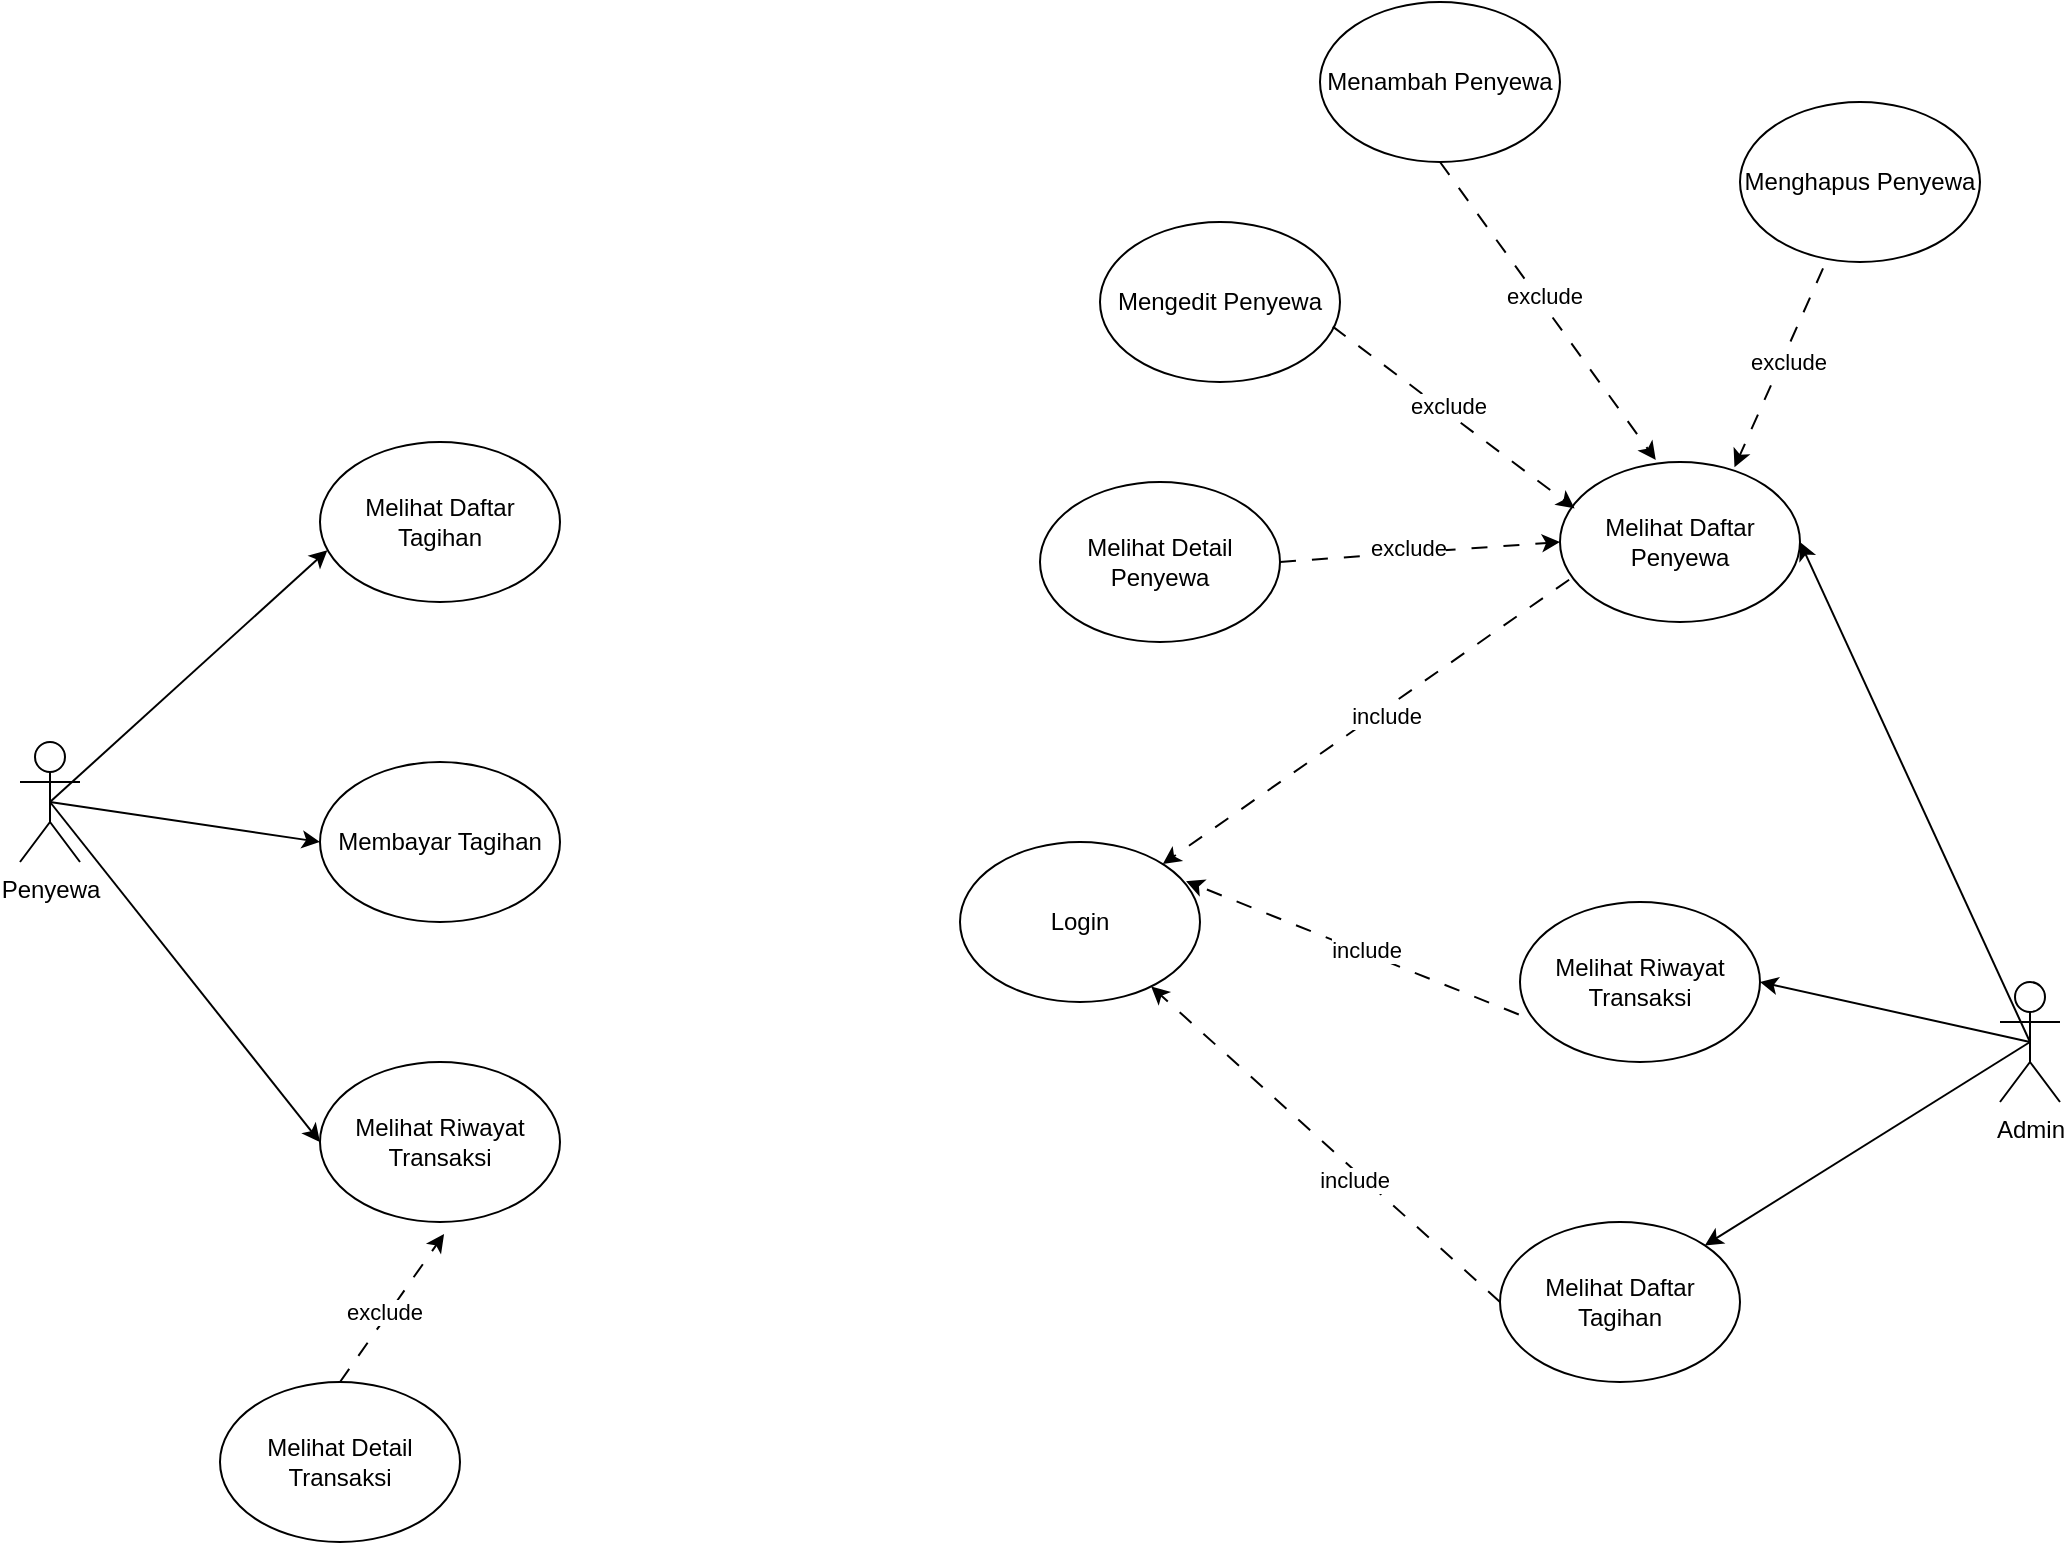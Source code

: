 <mxfile version="23.1.5" type="github">
  <diagram name="Halaman-1" id="odqo5G6KU87LUE8fHCEU">
    <mxGraphModel dx="1436" dy="853" grid="1" gridSize="10" guides="1" tooltips="1" connect="1" arrows="1" fold="1" page="1" pageScale="1" pageWidth="1169" pageHeight="827" math="0" shadow="0">
      <root>
        <mxCell id="0" />
        <mxCell id="1" parent="0" />
        <mxCell id="24-caCGKZ3hmqMoE8zOM-1" value="Admin" style="shape=umlActor;verticalLabelPosition=bottom;verticalAlign=top;html=1;outlineConnect=0;" vertex="1" parent="1">
          <mxGeometry x="1080" y="500" width="30" height="60" as="geometry" />
        </mxCell>
        <mxCell id="24-caCGKZ3hmqMoE8zOM-2" value="Penyewa" style="shape=umlActor;verticalLabelPosition=bottom;verticalAlign=top;html=1;outlineConnect=0;" vertex="1" parent="1">
          <mxGeometry x="90" y="380" width="30" height="60" as="geometry" />
        </mxCell>
        <mxCell id="24-caCGKZ3hmqMoE8zOM-4" value="Login" style="ellipse;whiteSpace=wrap;html=1;" vertex="1" parent="1">
          <mxGeometry x="560" y="430" width="120" height="80" as="geometry" />
        </mxCell>
        <mxCell id="24-caCGKZ3hmqMoE8zOM-5" value="Melihat Daftar Penyewa" style="ellipse;whiteSpace=wrap;html=1;" vertex="1" parent="1">
          <mxGeometry x="860" y="240" width="120" height="80" as="geometry" />
        </mxCell>
        <mxCell id="24-caCGKZ3hmqMoE8zOM-6" value="Melihat Riwayat Transaksi" style="ellipse;whiteSpace=wrap;html=1;" vertex="1" parent="1">
          <mxGeometry x="840" y="460" width="120" height="80" as="geometry" />
        </mxCell>
        <mxCell id="24-caCGKZ3hmqMoE8zOM-7" value="Melihat Daftar Tagihan" style="ellipse;whiteSpace=wrap;html=1;" vertex="1" parent="1">
          <mxGeometry x="830" y="620" width="120" height="80" as="geometry" />
        </mxCell>
        <mxCell id="24-caCGKZ3hmqMoE8zOM-11" value="" style="endArrow=classic;html=1;rounded=0;entryX=1;entryY=0.5;entryDx=0;entryDy=0;exitX=0.5;exitY=0.5;exitDx=0;exitDy=0;exitPerimeter=0;" edge="1" parent="1" source="24-caCGKZ3hmqMoE8zOM-1" target="24-caCGKZ3hmqMoE8zOM-5">
          <mxGeometry width="50" height="50" relative="1" as="geometry">
            <mxPoint x="1070" y="540" as="sourcePoint" />
            <mxPoint x="960" y="550" as="targetPoint" />
          </mxGeometry>
        </mxCell>
        <mxCell id="24-caCGKZ3hmqMoE8zOM-12" value="" style="endArrow=classic;html=1;rounded=0;entryX=1;entryY=0.5;entryDx=0;entryDy=0;exitX=0.5;exitY=0.5;exitDx=0;exitDy=0;exitPerimeter=0;" edge="1" parent="1" source="24-caCGKZ3hmqMoE8zOM-1" target="24-caCGKZ3hmqMoE8zOM-6">
          <mxGeometry width="50" height="50" relative="1" as="geometry">
            <mxPoint x="1105" y="540" as="sourcePoint" />
            <mxPoint x="896" y="562" as="targetPoint" />
          </mxGeometry>
        </mxCell>
        <mxCell id="24-caCGKZ3hmqMoE8zOM-13" value="" style="endArrow=classic;html=1;rounded=0;entryX=1;entryY=0;entryDx=0;entryDy=0;exitX=0.5;exitY=0.5;exitDx=0;exitDy=0;exitPerimeter=0;" edge="1" parent="1" source="24-caCGKZ3hmqMoE8zOM-1" target="24-caCGKZ3hmqMoE8zOM-7">
          <mxGeometry width="50" height="50" relative="1" as="geometry">
            <mxPoint x="1105" y="540" as="sourcePoint" />
            <mxPoint x="892" y="632" as="targetPoint" />
          </mxGeometry>
        </mxCell>
        <mxCell id="24-caCGKZ3hmqMoE8zOM-14" value="" style="endArrow=classic;html=1;rounded=0;entryX=0.942;entryY=0.245;entryDx=0;entryDy=0;exitX=-0.005;exitY=0.703;exitDx=0;exitDy=0;dashed=1;dashPattern=8 8;entryPerimeter=0;exitPerimeter=0;" edge="1" parent="1" source="24-caCGKZ3hmqMoE8zOM-6" target="24-caCGKZ3hmqMoE8zOM-4">
          <mxGeometry width="50" height="50" relative="1" as="geometry">
            <mxPoint x="630" y="600" as="sourcePoint" />
            <mxPoint x="680" y="550" as="targetPoint" />
          </mxGeometry>
        </mxCell>
        <mxCell id="24-caCGKZ3hmqMoE8zOM-17" value="include" style="edgeLabel;html=1;align=center;verticalAlign=middle;resizable=0;points=[];" vertex="1" connectable="0" parent="24-caCGKZ3hmqMoE8zOM-14">
          <mxGeometry x="-0.057" y="-1" relative="1" as="geometry">
            <mxPoint x="1" as="offset" />
          </mxGeometry>
        </mxCell>
        <mxCell id="24-caCGKZ3hmqMoE8zOM-15" value="" style="endArrow=classic;html=1;rounded=0;exitX=0.038;exitY=0.736;exitDx=0;exitDy=0;dashed=1;dashPattern=8 8;exitPerimeter=0;" edge="1" parent="1" source="24-caCGKZ3hmqMoE8zOM-5" target="24-caCGKZ3hmqMoE8zOM-4">
          <mxGeometry width="50" height="50" relative="1" as="geometry">
            <mxPoint x="760" y="420" as="sourcePoint" />
            <mxPoint x="592" y="652" as="targetPoint" />
          </mxGeometry>
        </mxCell>
        <mxCell id="24-caCGKZ3hmqMoE8zOM-19" value="include" style="edgeLabel;html=1;align=center;verticalAlign=middle;resizable=0;points=[];" vertex="1" connectable="0" parent="24-caCGKZ3hmqMoE8zOM-15">
          <mxGeometry x="-0.081" y="3" relative="1" as="geometry">
            <mxPoint as="offset" />
          </mxGeometry>
        </mxCell>
        <mxCell id="24-caCGKZ3hmqMoE8zOM-16" value="" style="endArrow=classic;html=1;rounded=0;exitX=0;exitY=0.5;exitDx=0;exitDy=0;dashed=1;dashPattern=8 8;" edge="1" parent="1" source="24-caCGKZ3hmqMoE8zOM-7" target="24-caCGKZ3hmqMoE8zOM-4">
          <mxGeometry width="50" height="50" relative="1" as="geometry">
            <mxPoint x="760" y="550" as="sourcePoint" />
            <mxPoint x="602" y="662" as="targetPoint" />
          </mxGeometry>
        </mxCell>
        <mxCell id="24-caCGKZ3hmqMoE8zOM-20" value="include" style="edgeLabel;html=1;align=center;verticalAlign=middle;resizable=0;points=[];" vertex="1" connectable="0" parent="24-caCGKZ3hmqMoE8zOM-16">
          <mxGeometry x="-0.186" y="4" relative="1" as="geometry">
            <mxPoint as="offset" />
          </mxGeometry>
        </mxCell>
        <mxCell id="24-caCGKZ3hmqMoE8zOM-21" value="Menambah Penyewa" style="ellipse;whiteSpace=wrap;html=1;" vertex="1" parent="1">
          <mxGeometry x="740" y="10" width="120" height="80" as="geometry" />
        </mxCell>
        <mxCell id="24-caCGKZ3hmqMoE8zOM-22" value="Menghapus Penyewa" style="ellipse;whiteSpace=wrap;html=1;" vertex="1" parent="1">
          <mxGeometry x="950" y="60" width="120" height="80" as="geometry" />
        </mxCell>
        <mxCell id="24-caCGKZ3hmqMoE8zOM-25" value="Mengedit Penyewa" style="ellipse;whiteSpace=wrap;html=1;" vertex="1" parent="1">
          <mxGeometry x="630" y="120" width="120" height="80" as="geometry" />
        </mxCell>
        <mxCell id="24-caCGKZ3hmqMoE8zOM-26" value="" style="endArrow=classic;html=1;rounded=0;exitX=0.5;exitY=1;exitDx=0;exitDy=0;dashed=1;dashPattern=8 8;entryX=0.399;entryY=-0.013;entryDx=0;entryDy=0;entryPerimeter=0;" edge="1" parent="1" source="24-caCGKZ3hmqMoE8zOM-21" target="24-caCGKZ3hmqMoE8zOM-5">
          <mxGeometry width="50" height="50" relative="1" as="geometry">
            <mxPoint x="875" y="309" as="sourcePoint" />
            <mxPoint x="668" y="575" as="targetPoint" />
          </mxGeometry>
        </mxCell>
        <mxCell id="24-caCGKZ3hmqMoE8zOM-27" value="exclude" style="edgeLabel;html=1;align=center;verticalAlign=middle;resizable=0;points=[];" vertex="1" connectable="0" parent="24-caCGKZ3hmqMoE8zOM-26">
          <mxGeometry x="-0.081" y="3" relative="1" as="geometry">
            <mxPoint as="offset" />
          </mxGeometry>
        </mxCell>
        <mxCell id="24-caCGKZ3hmqMoE8zOM-28" value="" style="endArrow=classic;html=1;rounded=0;exitX=0.346;exitY=1.04;exitDx=0;exitDy=0;dashed=1;dashPattern=8 8;entryX=0.727;entryY=0.033;entryDx=0;entryDy=0;exitPerimeter=0;entryPerimeter=0;" edge="1" parent="1" source="24-caCGKZ3hmqMoE8zOM-22" target="24-caCGKZ3hmqMoE8zOM-5">
          <mxGeometry width="50" height="50" relative="1" as="geometry">
            <mxPoint x="810" y="100" as="sourcePoint" />
            <mxPoint x="930" y="250" as="targetPoint" />
          </mxGeometry>
        </mxCell>
        <mxCell id="24-caCGKZ3hmqMoE8zOM-29" value="exclude" style="edgeLabel;html=1;align=center;verticalAlign=middle;resizable=0;points=[];" vertex="1" connectable="0" parent="24-caCGKZ3hmqMoE8zOM-28">
          <mxGeometry x="-0.081" y="3" relative="1" as="geometry">
            <mxPoint as="offset" />
          </mxGeometry>
        </mxCell>
        <mxCell id="24-caCGKZ3hmqMoE8zOM-30" value="" style="endArrow=classic;html=1;rounded=0;exitX=0.97;exitY=0.654;exitDx=0;exitDy=0;dashed=1;dashPattern=8 8;entryX=0.061;entryY=0.29;entryDx=0;entryDy=0;exitPerimeter=0;entryPerimeter=0;" edge="1" parent="1" source="24-caCGKZ3hmqMoE8zOM-25" target="24-caCGKZ3hmqMoE8zOM-5">
          <mxGeometry width="50" height="50" relative="1" as="geometry">
            <mxPoint x="1002" y="153" as="sourcePoint" />
            <mxPoint x="957" y="253" as="targetPoint" />
          </mxGeometry>
        </mxCell>
        <mxCell id="24-caCGKZ3hmqMoE8zOM-31" value="exclude" style="edgeLabel;html=1;align=center;verticalAlign=middle;resizable=0;points=[];" vertex="1" connectable="0" parent="24-caCGKZ3hmqMoE8zOM-30">
          <mxGeometry x="-0.081" y="3" relative="1" as="geometry">
            <mxPoint as="offset" />
          </mxGeometry>
        </mxCell>
        <mxCell id="24-caCGKZ3hmqMoE8zOM-33" value="Melihat Detail Penyewa" style="ellipse;whiteSpace=wrap;html=1;" vertex="1" parent="1">
          <mxGeometry x="600" y="250" width="120" height="80" as="geometry" />
        </mxCell>
        <mxCell id="24-caCGKZ3hmqMoE8zOM-34" value="" style="endArrow=classic;html=1;rounded=0;exitX=1;exitY=0.5;exitDx=0;exitDy=0;dashed=1;dashPattern=8 8;entryX=0;entryY=0.5;entryDx=0;entryDy=0;" edge="1" parent="1" source="24-caCGKZ3hmqMoE8zOM-33" target="24-caCGKZ3hmqMoE8zOM-5">
          <mxGeometry width="50" height="50" relative="1" as="geometry">
            <mxPoint x="756" y="182" as="sourcePoint" />
            <mxPoint x="877" y="273" as="targetPoint" />
          </mxGeometry>
        </mxCell>
        <mxCell id="24-caCGKZ3hmqMoE8zOM-35" value="exclude" style="edgeLabel;html=1;align=center;verticalAlign=middle;resizable=0;points=[];" vertex="1" connectable="0" parent="24-caCGKZ3hmqMoE8zOM-34">
          <mxGeometry x="-0.081" y="3" relative="1" as="geometry">
            <mxPoint as="offset" />
          </mxGeometry>
        </mxCell>
        <mxCell id="24-caCGKZ3hmqMoE8zOM-37" value="Melihat Daftar Tagihan" style="ellipse;whiteSpace=wrap;html=1;" vertex="1" parent="1">
          <mxGeometry x="240" y="230" width="120" height="80" as="geometry" />
        </mxCell>
        <mxCell id="24-caCGKZ3hmqMoE8zOM-38" value="Membayar Tagihan" style="ellipse;whiteSpace=wrap;html=1;" vertex="1" parent="1">
          <mxGeometry x="240" y="390" width="120" height="80" as="geometry" />
        </mxCell>
        <mxCell id="24-caCGKZ3hmqMoE8zOM-39" value="Melihat Riwayat Transaksi" style="ellipse;whiteSpace=wrap;html=1;" vertex="1" parent="1">
          <mxGeometry x="240" y="540" width="120" height="80" as="geometry" />
        </mxCell>
        <mxCell id="24-caCGKZ3hmqMoE8zOM-41" value="Melihat Detail Transaksi" style="ellipse;whiteSpace=wrap;html=1;" vertex="1" parent="1">
          <mxGeometry x="190" y="700" width="120" height="80" as="geometry" />
        </mxCell>
        <mxCell id="24-caCGKZ3hmqMoE8zOM-42" value="" style="endArrow=classic;html=1;rounded=0;exitX=0.5;exitY=0;exitDx=0;exitDy=0;dashed=1;dashPattern=8 8;entryX=0.517;entryY=1.075;entryDx=0;entryDy=0;entryPerimeter=0;" edge="1" parent="1" source="24-caCGKZ3hmqMoE8zOM-41" target="24-caCGKZ3hmqMoE8zOM-39">
          <mxGeometry width="50" height="50" relative="1" as="geometry">
            <mxPoint x="320" y="460" as="sourcePoint" />
            <mxPoint x="441" y="551" as="targetPoint" />
          </mxGeometry>
        </mxCell>
        <mxCell id="24-caCGKZ3hmqMoE8zOM-43" value="exclude" style="edgeLabel;html=1;align=center;verticalAlign=middle;resizable=0;points=[];" vertex="1" connectable="0" parent="24-caCGKZ3hmqMoE8zOM-42">
          <mxGeometry x="-0.081" y="3" relative="1" as="geometry">
            <mxPoint as="offset" />
          </mxGeometry>
        </mxCell>
        <mxCell id="24-caCGKZ3hmqMoE8zOM-45" value="" style="endArrow=classic;html=1;rounded=0;entryX=0;entryY=0.5;entryDx=0;entryDy=0;exitX=0.5;exitY=0.5;exitDx=0;exitDy=0;exitPerimeter=0;" edge="1" parent="1" source="24-caCGKZ3hmqMoE8zOM-2" target="24-caCGKZ3hmqMoE8zOM-39">
          <mxGeometry width="50" height="50" relative="1" as="geometry">
            <mxPoint x="430" y="550" as="sourcePoint" />
            <mxPoint x="500" y="400" as="targetPoint" />
          </mxGeometry>
        </mxCell>
        <mxCell id="24-caCGKZ3hmqMoE8zOM-46" value="" style="endArrow=classic;html=1;rounded=0;entryX=0;entryY=0.5;entryDx=0;entryDy=0;exitX=0.5;exitY=0.5;exitDx=0;exitDy=0;exitPerimeter=0;" edge="1" parent="1" source="24-caCGKZ3hmqMoE8zOM-2" target="24-caCGKZ3hmqMoE8zOM-38">
          <mxGeometry width="50" height="50" relative="1" as="geometry">
            <mxPoint x="115" y="420" as="sourcePoint" />
            <mxPoint x="250" y="590" as="targetPoint" />
          </mxGeometry>
        </mxCell>
        <mxCell id="24-caCGKZ3hmqMoE8zOM-47" value="" style="endArrow=classic;html=1;rounded=0;entryX=0.031;entryY=0.676;entryDx=0;entryDy=0;exitX=0.5;exitY=0.5;exitDx=0;exitDy=0;exitPerimeter=0;entryPerimeter=0;" edge="1" parent="1" source="24-caCGKZ3hmqMoE8zOM-2" target="24-caCGKZ3hmqMoE8zOM-37">
          <mxGeometry width="50" height="50" relative="1" as="geometry">
            <mxPoint x="115" y="420" as="sourcePoint" />
            <mxPoint x="250" y="440" as="targetPoint" />
          </mxGeometry>
        </mxCell>
      </root>
    </mxGraphModel>
  </diagram>
</mxfile>
